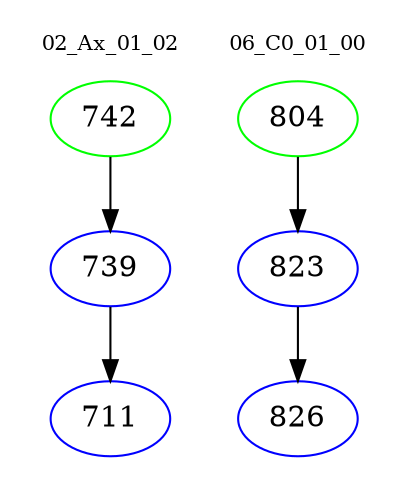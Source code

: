 digraph{
subgraph cluster_0 {
color = white
label = "02_Ax_01_02";
fontsize=10;
T0_742 [label="742", color="green"]
T0_742 -> T0_739 [color="black"]
T0_739 [label="739", color="blue"]
T0_739 -> T0_711 [color="black"]
T0_711 [label="711", color="blue"]
}
subgraph cluster_1 {
color = white
label = "06_C0_01_00";
fontsize=10;
T1_804 [label="804", color="green"]
T1_804 -> T1_823 [color="black"]
T1_823 [label="823", color="blue"]
T1_823 -> T1_826 [color="black"]
T1_826 [label="826", color="blue"]
}
}
